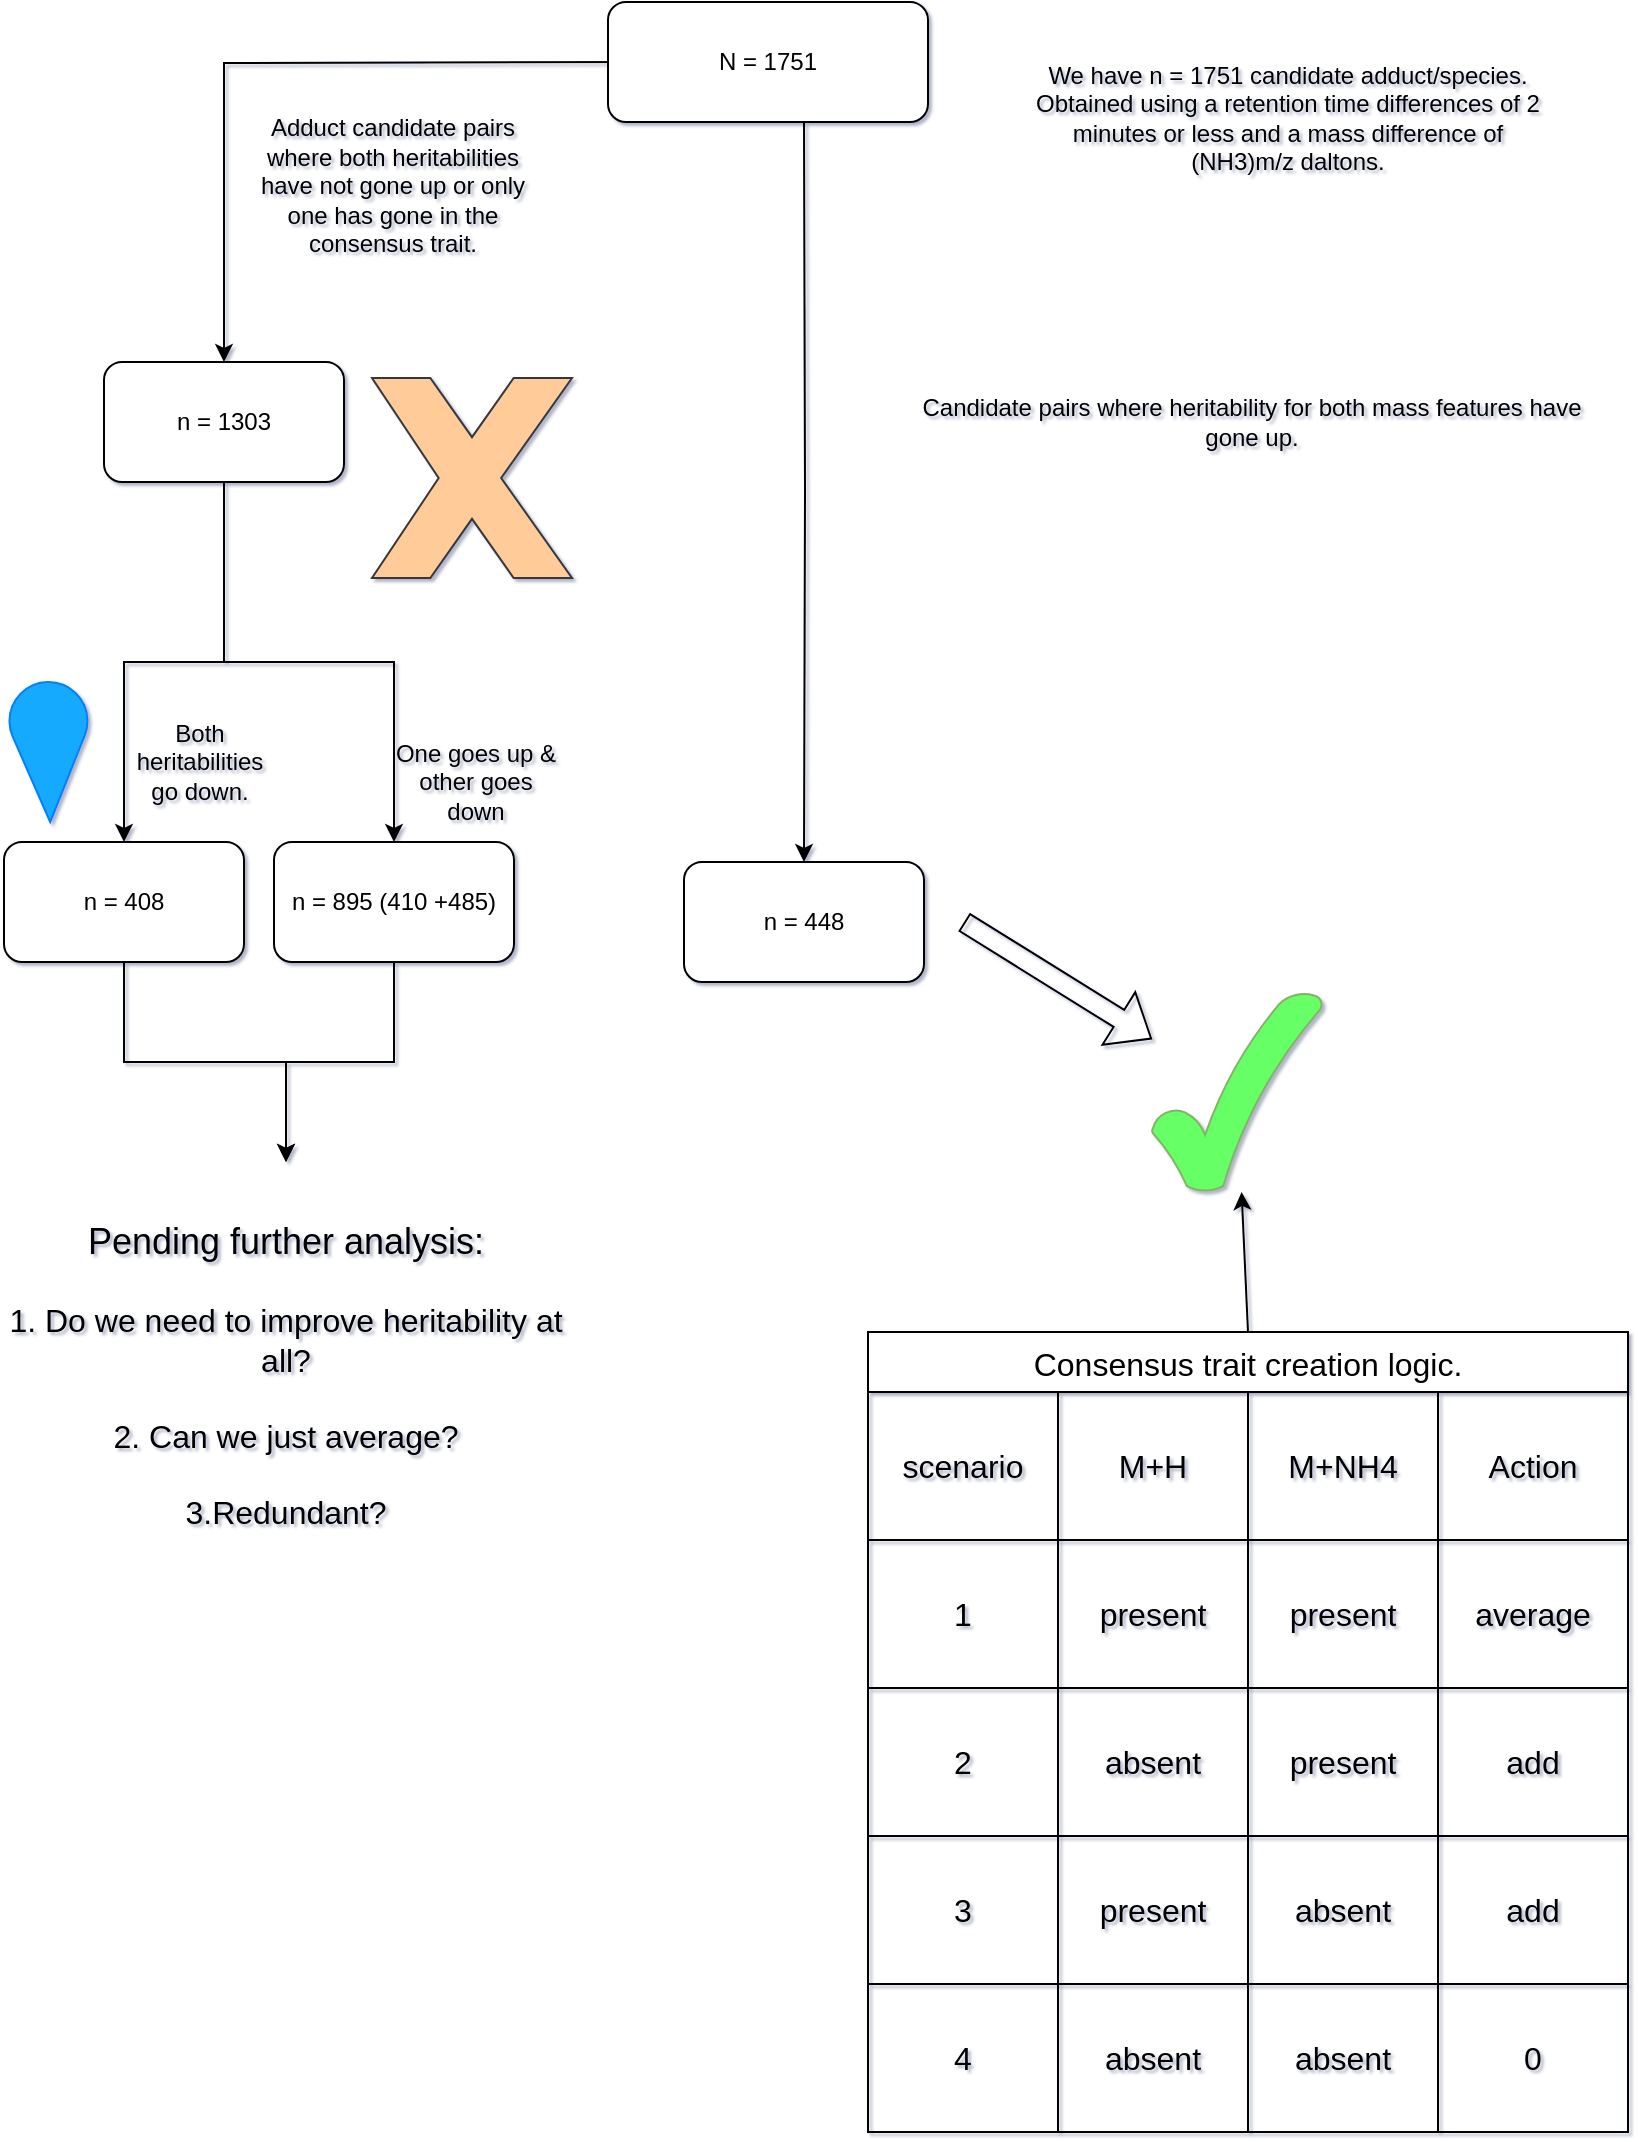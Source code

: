 <mxfile version="21.7.4" type="gitlab" pages="2">
  <diagram id="-l569uOcDTqUxJ0V48WU" name="Page-2">
    <mxGraphModel dx="1434" dy="790" grid="0" gridSize="10" guides="1" tooltips="1" connect="1" arrows="1" fold="1" page="1" pageScale="1" pageWidth="850" pageHeight="1100" background="none" math="0" shadow="1">
      <root>
        <mxCell id="0" />
        <mxCell id="1" parent="0" />
        <mxCell id="4RQt-xF-nU2OaPJLIYcj-1" value="" style="edgeStyle=orthogonalEdgeStyle;rounded=0;orthogonalLoop=1;jettySize=auto;html=1;" parent="1" target="4RQt-xF-nU2OaPJLIYcj-5" edge="1">
          <mxGeometry relative="1" as="geometry">
            <mxPoint x="428" y="80" as="sourcePoint" />
          </mxGeometry>
        </mxCell>
        <mxCell id="4RQt-xF-nU2OaPJLIYcj-2" value="" style="edgeStyle=orthogonalEdgeStyle;rounded=0;orthogonalLoop=1;jettySize=auto;html=1;" parent="1" target="4RQt-xF-nU2OaPJLIYcj-8" edge="1">
          <mxGeometry relative="1" as="geometry">
            <mxPoint x="348" y="50" as="sourcePoint" />
          </mxGeometry>
        </mxCell>
        <mxCell id="4RQt-xF-nU2OaPJLIYcj-3" value="N = 1751" style="rounded=1;whiteSpace=wrap;html=1;" parent="1" vertex="1">
          <mxGeometry x="330" y="20" width="160" height="60" as="geometry" />
        </mxCell>
        <mxCell id="4RQt-xF-nU2OaPJLIYcj-4" value="We have n = 1751 candidate adduct/species. Obtained using a retention time differences of 2 minutes or less and a mass difference of (NH3)m/z daltons." style="text;html=1;strokeColor=none;fillColor=none;align=center;verticalAlign=middle;whiteSpace=wrap;rounded=0;" parent="1" vertex="1">
          <mxGeometry x="540" y="43" width="260" height="70" as="geometry" />
        </mxCell>
        <mxCell id="4RQt-xF-nU2OaPJLIYcj-5" value="n = 448" style="whiteSpace=wrap;html=1;rounded=1;" parent="1" vertex="1">
          <mxGeometry x="368" y="450" width="120" height="60" as="geometry" />
        </mxCell>
        <mxCell id="4RQt-xF-nU2OaPJLIYcj-6" value="" style="edgeStyle=orthogonalEdgeStyle;rounded=0;orthogonalLoop=1;jettySize=auto;html=1;" parent="1" source="4RQt-xF-nU2OaPJLIYcj-8" target="4RQt-xF-nU2OaPJLIYcj-12" edge="1">
          <mxGeometry relative="1" as="geometry" />
        </mxCell>
        <mxCell id="4RQt-xF-nU2OaPJLIYcj-7" value="" style="edgeStyle=orthogonalEdgeStyle;rounded=0;orthogonalLoop=1;jettySize=auto;html=1;" parent="1" source="4RQt-xF-nU2OaPJLIYcj-8" target="4RQt-xF-nU2OaPJLIYcj-14" edge="1">
          <mxGeometry relative="1" as="geometry" />
        </mxCell>
        <mxCell id="4RQt-xF-nU2OaPJLIYcj-8" value="n = 1303" style="whiteSpace=wrap;html=1;rounded=1;" parent="1" vertex="1">
          <mxGeometry x="78" y="200" width="120" height="60" as="geometry" />
        </mxCell>
        <mxCell id="4RQt-xF-nU2OaPJLIYcj-9" value="Candidate pairs where heritability for both mass features  have gone up." style="text;html=1;strokeColor=none;fillColor=none;align=center;verticalAlign=middle;whiteSpace=wrap;rounded=0;" parent="1" vertex="1">
          <mxGeometry x="482" y="205" width="340" height="50" as="geometry" />
        </mxCell>
        <mxCell id="4RQt-xF-nU2OaPJLIYcj-10" value="&lt;div&gt;Adduct candidate pairs where both heritabilities have not gone up or only one has gone in the consensus trait.&lt;/div&gt;&lt;div&gt;&lt;br&gt;&lt;/div&gt;" style="text;html=1;strokeColor=none;fillColor=none;align=center;verticalAlign=middle;whiteSpace=wrap;rounded=0;" parent="1" vertex="1">
          <mxGeometry x="148" y="70" width="149" height="97" as="geometry" />
        </mxCell>
        <mxCell id="4RQt-xF-nU2OaPJLIYcj-11" value="" style="edgeStyle=orthogonalEdgeStyle;rounded=0;orthogonalLoop=1;jettySize=auto;html=1;" parent="1" source="4RQt-xF-nU2OaPJLIYcj-12" target="4RQt-xF-nU2OaPJLIYcj-44" edge="1">
          <mxGeometry relative="1" as="geometry" />
        </mxCell>
        <mxCell id="4RQt-xF-nU2OaPJLIYcj-12" value="n = 895 (410 +485)" style="whiteSpace=wrap;html=1;rounded=1;" parent="1" vertex="1">
          <mxGeometry x="163" y="440" width="120" height="60" as="geometry" />
        </mxCell>
        <mxCell id="4RQt-xF-nU2OaPJLIYcj-13" value="" style="edgeStyle=orthogonalEdgeStyle;rounded=0;orthogonalLoop=1;jettySize=auto;html=1;" parent="1" source="4RQt-xF-nU2OaPJLIYcj-14" target="4RQt-xF-nU2OaPJLIYcj-44" edge="1">
          <mxGeometry relative="1" as="geometry" />
        </mxCell>
        <mxCell id="4RQt-xF-nU2OaPJLIYcj-14" value="n = 408" style="whiteSpace=wrap;html=1;rounded=1;" parent="1" vertex="1">
          <mxGeometry x="28" y="440" width="120" height="60" as="geometry" />
        </mxCell>
        <mxCell id="4RQt-xF-nU2OaPJLIYcj-15" value="One goes up &amp;amp; other goes down" style="text;html=1;strokeColor=none;fillColor=none;align=center;verticalAlign=middle;whiteSpace=wrap;rounded=0;" parent="1" vertex="1">
          <mxGeometry x="219" y="380" width="90" height="60" as="geometry" />
        </mxCell>
        <mxCell id="4RQt-xF-nU2OaPJLIYcj-16" value="" style="verticalLabelPosition=bottom;verticalAlign=top;html=1;shape=mxgraph.basic.x;fillColor=#ffcc99;strokeColor=#36393d;" parent="1" vertex="1">
          <mxGeometry x="212" y="208" width="100" height="100" as="geometry" />
        </mxCell>
        <mxCell id="4RQt-xF-nU2OaPJLIYcj-44" value="&lt;div&gt;&lt;font style=&quot;font-size: 18px;&quot;&gt;Pending further analysis:&lt;/font&gt;&lt;/div&gt;&lt;div&gt;&lt;font size=&quot;3&quot;&gt;&lt;br&gt;&lt;/font&gt;&lt;/div&gt;&lt;div&gt;&lt;font size=&quot;3&quot;&gt;1. Do we need to improve heritability at all?&lt;br&gt;&lt;/font&gt;&lt;/div&gt;&lt;div&gt;&lt;font size=&quot;3&quot;&gt;&lt;br&gt;&lt;/font&gt;&lt;/div&gt;&lt;div&gt;&lt;font size=&quot;3&quot;&gt;2. Can we just average?&lt;/font&gt;&lt;/div&gt;&lt;div&gt;&lt;font size=&quot;3&quot;&gt;&lt;br&gt;&lt;/font&gt;&lt;/div&gt;&lt;div&gt;&lt;font size=&quot;3&quot;&gt;3.Redundant?&lt;br&gt;&lt;/font&gt;&lt;/div&gt;" style="text;html=1;strokeColor=none;fillColor=none;align=center;verticalAlign=middle;whiteSpace=wrap;rounded=0;" parent="1" vertex="1">
          <mxGeometry x="26" y="600" width="286" height="214" as="geometry" />
        </mxCell>
        <mxCell id="ldc5s-LQpRmT2gDXtEpO-1" value="Consensus trait creation logic." style="shape=table;startSize=30;container=1;collapsible=0;childLayout=tableLayout;strokeColor=default;fontSize=16;" vertex="1" parent="1">
          <mxGeometry x="460" y="685" width="380" height="400" as="geometry" />
        </mxCell>
        <mxCell id="ldc5s-LQpRmT2gDXtEpO-2" value="" style="shape=tableRow;horizontal=0;startSize=0;swimlaneHead=0;swimlaneBody=0;strokeColor=inherit;top=0;left=0;bottom=0;right=0;collapsible=0;dropTarget=0;fillColor=none;points=[[0,0.5],[1,0.5]];portConstraint=eastwest;fontSize=16;" vertex="1" parent="ldc5s-LQpRmT2gDXtEpO-1">
          <mxGeometry y="30" width="380" height="74" as="geometry" />
        </mxCell>
        <mxCell id="ldc5s-LQpRmT2gDXtEpO-3" value="scenario" style="shape=partialRectangle;html=1;whiteSpace=wrap;connectable=0;strokeColor=inherit;overflow=hidden;fillColor=none;top=0;left=0;bottom=0;right=0;pointerEvents=1;fontSize=16;" vertex="1" parent="ldc5s-LQpRmT2gDXtEpO-2">
          <mxGeometry width="95" height="74" as="geometry">
            <mxRectangle width="95" height="74" as="alternateBounds" />
          </mxGeometry>
        </mxCell>
        <mxCell id="ldc5s-LQpRmT2gDXtEpO-4" value="M+H" style="shape=partialRectangle;html=1;whiteSpace=wrap;connectable=0;strokeColor=inherit;overflow=hidden;fillColor=none;top=0;left=0;bottom=0;right=0;pointerEvents=1;fontSize=16;" vertex="1" parent="ldc5s-LQpRmT2gDXtEpO-2">
          <mxGeometry x="95" width="95" height="74" as="geometry">
            <mxRectangle width="95" height="74" as="alternateBounds" />
          </mxGeometry>
        </mxCell>
        <mxCell id="ldc5s-LQpRmT2gDXtEpO-5" value="M+NH4" style="shape=partialRectangle;html=1;whiteSpace=wrap;connectable=0;strokeColor=inherit;overflow=hidden;fillColor=none;top=0;left=0;bottom=0;right=0;pointerEvents=1;fontSize=16;" vertex="1" parent="ldc5s-LQpRmT2gDXtEpO-2">
          <mxGeometry x="190" width="95" height="74" as="geometry">
            <mxRectangle width="95" height="74" as="alternateBounds" />
          </mxGeometry>
        </mxCell>
        <mxCell id="ldc5s-LQpRmT2gDXtEpO-6" value="Action" style="shape=partialRectangle;html=1;whiteSpace=wrap;connectable=0;strokeColor=inherit;overflow=hidden;fillColor=none;top=0;left=0;bottom=0;right=0;pointerEvents=1;fontSize=16;" vertex="1" parent="ldc5s-LQpRmT2gDXtEpO-2">
          <mxGeometry x="285" width="95" height="74" as="geometry">
            <mxRectangle width="95" height="74" as="alternateBounds" />
          </mxGeometry>
        </mxCell>
        <mxCell id="ldc5s-LQpRmT2gDXtEpO-7" value="" style="shape=tableRow;horizontal=0;startSize=0;swimlaneHead=0;swimlaneBody=0;strokeColor=inherit;top=0;left=0;bottom=0;right=0;collapsible=0;dropTarget=0;fillColor=none;points=[[0,0.5],[1,0.5]];portConstraint=eastwest;fontSize=16;" vertex="1" parent="ldc5s-LQpRmT2gDXtEpO-1">
          <mxGeometry y="104" width="380" height="74" as="geometry" />
        </mxCell>
        <mxCell id="ldc5s-LQpRmT2gDXtEpO-8" value="1" style="shape=partialRectangle;html=1;whiteSpace=wrap;connectable=0;strokeColor=inherit;overflow=hidden;fillColor=none;top=0;left=0;bottom=0;right=0;pointerEvents=1;fontSize=16;" vertex="1" parent="ldc5s-LQpRmT2gDXtEpO-7">
          <mxGeometry width="95" height="74" as="geometry">
            <mxRectangle width="95" height="74" as="alternateBounds" />
          </mxGeometry>
        </mxCell>
        <mxCell id="ldc5s-LQpRmT2gDXtEpO-9" value="present" style="shape=partialRectangle;html=1;whiteSpace=wrap;connectable=0;strokeColor=inherit;overflow=hidden;fillColor=none;top=0;left=0;bottom=0;right=0;pointerEvents=1;fontSize=16;" vertex="1" parent="ldc5s-LQpRmT2gDXtEpO-7">
          <mxGeometry x="95" width="95" height="74" as="geometry">
            <mxRectangle width="95" height="74" as="alternateBounds" />
          </mxGeometry>
        </mxCell>
        <mxCell id="ldc5s-LQpRmT2gDXtEpO-10" value="present" style="shape=partialRectangle;html=1;whiteSpace=wrap;connectable=0;strokeColor=inherit;overflow=hidden;fillColor=none;top=0;left=0;bottom=0;right=0;pointerEvents=1;fontSize=16;" vertex="1" parent="ldc5s-LQpRmT2gDXtEpO-7">
          <mxGeometry x="190" width="95" height="74" as="geometry">
            <mxRectangle width="95" height="74" as="alternateBounds" />
          </mxGeometry>
        </mxCell>
        <mxCell id="ldc5s-LQpRmT2gDXtEpO-11" value="average" style="shape=partialRectangle;html=1;whiteSpace=wrap;connectable=0;strokeColor=inherit;overflow=hidden;fillColor=none;top=0;left=0;bottom=0;right=0;pointerEvents=1;fontSize=16;" vertex="1" parent="ldc5s-LQpRmT2gDXtEpO-7">
          <mxGeometry x="285" width="95" height="74" as="geometry">
            <mxRectangle width="95" height="74" as="alternateBounds" />
          </mxGeometry>
        </mxCell>
        <mxCell id="ldc5s-LQpRmT2gDXtEpO-12" value="" style="shape=tableRow;horizontal=0;startSize=0;swimlaneHead=0;swimlaneBody=0;strokeColor=inherit;top=0;left=0;bottom=0;right=0;collapsible=0;dropTarget=0;fillColor=none;points=[[0,0.5],[1,0.5]];portConstraint=eastwest;fontSize=16;" vertex="1" parent="ldc5s-LQpRmT2gDXtEpO-1">
          <mxGeometry y="178" width="380" height="74" as="geometry" />
        </mxCell>
        <mxCell id="ldc5s-LQpRmT2gDXtEpO-13" value="2" style="shape=partialRectangle;html=1;whiteSpace=wrap;connectable=0;strokeColor=inherit;overflow=hidden;fillColor=none;top=0;left=0;bottom=0;right=0;pointerEvents=1;fontSize=16;" vertex="1" parent="ldc5s-LQpRmT2gDXtEpO-12">
          <mxGeometry width="95" height="74" as="geometry">
            <mxRectangle width="95" height="74" as="alternateBounds" />
          </mxGeometry>
        </mxCell>
        <mxCell id="ldc5s-LQpRmT2gDXtEpO-14" value="absent" style="shape=partialRectangle;html=1;whiteSpace=wrap;connectable=0;strokeColor=inherit;overflow=hidden;fillColor=none;top=0;left=0;bottom=0;right=0;pointerEvents=1;fontSize=16;" vertex="1" parent="ldc5s-LQpRmT2gDXtEpO-12">
          <mxGeometry x="95" width="95" height="74" as="geometry">
            <mxRectangle width="95" height="74" as="alternateBounds" />
          </mxGeometry>
        </mxCell>
        <mxCell id="ldc5s-LQpRmT2gDXtEpO-15" value="present" style="shape=partialRectangle;html=1;whiteSpace=wrap;connectable=0;strokeColor=inherit;overflow=hidden;fillColor=none;top=0;left=0;bottom=0;right=0;pointerEvents=1;fontSize=16;" vertex="1" parent="ldc5s-LQpRmT2gDXtEpO-12">
          <mxGeometry x="190" width="95" height="74" as="geometry">
            <mxRectangle width="95" height="74" as="alternateBounds" />
          </mxGeometry>
        </mxCell>
        <mxCell id="ldc5s-LQpRmT2gDXtEpO-16" value="add" style="shape=partialRectangle;html=1;whiteSpace=wrap;connectable=0;strokeColor=inherit;overflow=hidden;fillColor=none;top=0;left=0;bottom=0;right=0;pointerEvents=1;fontSize=16;" vertex="1" parent="ldc5s-LQpRmT2gDXtEpO-12">
          <mxGeometry x="285" width="95" height="74" as="geometry">
            <mxRectangle width="95" height="74" as="alternateBounds" />
          </mxGeometry>
        </mxCell>
        <mxCell id="ldc5s-LQpRmT2gDXtEpO-17" style="shape=tableRow;horizontal=0;startSize=0;swimlaneHead=0;swimlaneBody=0;strokeColor=inherit;top=0;left=0;bottom=0;right=0;collapsible=0;dropTarget=0;fillColor=none;points=[[0,0.5],[1,0.5]];portConstraint=eastwest;fontSize=16;" vertex="1" parent="ldc5s-LQpRmT2gDXtEpO-1">
          <mxGeometry y="252" width="380" height="74" as="geometry" />
        </mxCell>
        <mxCell id="ldc5s-LQpRmT2gDXtEpO-18" value="3" style="shape=partialRectangle;html=1;whiteSpace=wrap;connectable=0;strokeColor=inherit;overflow=hidden;fillColor=none;top=0;left=0;bottom=0;right=0;pointerEvents=1;fontSize=16;" vertex="1" parent="ldc5s-LQpRmT2gDXtEpO-17">
          <mxGeometry width="95" height="74" as="geometry">
            <mxRectangle width="95" height="74" as="alternateBounds" />
          </mxGeometry>
        </mxCell>
        <mxCell id="ldc5s-LQpRmT2gDXtEpO-19" value="present" style="shape=partialRectangle;html=1;whiteSpace=wrap;connectable=0;strokeColor=inherit;overflow=hidden;fillColor=none;top=0;left=0;bottom=0;right=0;pointerEvents=1;fontSize=16;" vertex="1" parent="ldc5s-LQpRmT2gDXtEpO-17">
          <mxGeometry x="95" width="95" height="74" as="geometry">
            <mxRectangle width="95" height="74" as="alternateBounds" />
          </mxGeometry>
        </mxCell>
        <mxCell id="ldc5s-LQpRmT2gDXtEpO-20" value="absent" style="shape=partialRectangle;html=1;whiteSpace=wrap;connectable=0;strokeColor=inherit;overflow=hidden;fillColor=none;top=0;left=0;bottom=0;right=0;pointerEvents=1;fontSize=16;" vertex="1" parent="ldc5s-LQpRmT2gDXtEpO-17">
          <mxGeometry x="190" width="95" height="74" as="geometry">
            <mxRectangle width="95" height="74" as="alternateBounds" />
          </mxGeometry>
        </mxCell>
        <mxCell id="ldc5s-LQpRmT2gDXtEpO-21" value="add" style="shape=partialRectangle;html=1;whiteSpace=wrap;connectable=0;strokeColor=inherit;overflow=hidden;fillColor=none;top=0;left=0;bottom=0;right=0;pointerEvents=1;fontSize=16;" vertex="1" parent="ldc5s-LQpRmT2gDXtEpO-17">
          <mxGeometry x="285" width="95" height="74" as="geometry">
            <mxRectangle width="95" height="74" as="alternateBounds" />
          </mxGeometry>
        </mxCell>
        <mxCell id="ldc5s-LQpRmT2gDXtEpO-22" style="shape=tableRow;horizontal=0;startSize=0;swimlaneHead=0;swimlaneBody=0;strokeColor=inherit;top=0;left=0;bottom=0;right=0;collapsible=0;dropTarget=0;fillColor=none;points=[[0,0.5],[1,0.5]];portConstraint=eastwest;fontSize=16;" vertex="1" parent="ldc5s-LQpRmT2gDXtEpO-1">
          <mxGeometry y="326" width="380" height="74" as="geometry" />
        </mxCell>
        <mxCell id="ldc5s-LQpRmT2gDXtEpO-23" value="4" style="shape=partialRectangle;html=1;whiteSpace=wrap;connectable=0;strokeColor=inherit;overflow=hidden;fillColor=none;top=0;left=0;bottom=0;right=0;pointerEvents=1;fontSize=16;" vertex="1" parent="ldc5s-LQpRmT2gDXtEpO-22">
          <mxGeometry width="95" height="74" as="geometry">
            <mxRectangle width="95" height="74" as="alternateBounds" />
          </mxGeometry>
        </mxCell>
        <mxCell id="ldc5s-LQpRmT2gDXtEpO-24" value="absent" style="shape=partialRectangle;html=1;whiteSpace=wrap;connectable=0;strokeColor=inherit;overflow=hidden;fillColor=none;top=0;left=0;bottom=0;right=0;pointerEvents=1;fontSize=16;" vertex="1" parent="ldc5s-LQpRmT2gDXtEpO-22">
          <mxGeometry x="95" width="95" height="74" as="geometry">
            <mxRectangle width="95" height="74" as="alternateBounds" />
          </mxGeometry>
        </mxCell>
        <mxCell id="ldc5s-LQpRmT2gDXtEpO-25" value="absent" style="shape=partialRectangle;html=1;whiteSpace=wrap;connectable=0;strokeColor=inherit;overflow=hidden;fillColor=none;top=0;left=0;bottom=0;right=0;pointerEvents=1;fontSize=16;" vertex="1" parent="ldc5s-LQpRmT2gDXtEpO-22">
          <mxGeometry x="190" width="95" height="74" as="geometry">
            <mxRectangle width="95" height="74" as="alternateBounds" />
          </mxGeometry>
        </mxCell>
        <mxCell id="ldc5s-LQpRmT2gDXtEpO-26" value="0" style="shape=partialRectangle;html=1;whiteSpace=wrap;connectable=0;strokeColor=inherit;overflow=hidden;fillColor=none;top=0;left=0;bottom=0;right=0;pointerEvents=1;fontSize=16;" vertex="1" parent="ldc5s-LQpRmT2gDXtEpO-22">
          <mxGeometry x="285" width="95" height="74" as="geometry">
            <mxRectangle width="95" height="74" as="alternateBounds" />
          </mxGeometry>
        </mxCell>
        <mxCell id="ldc5s-LQpRmT2gDXtEpO-27" value="" style="verticalLabelPosition=bottom;verticalAlign=top;html=1;shape=mxgraph.basic.tick;fillColor=#66FF66;strokeColor=#82b366;" vertex="1" parent="1">
          <mxGeometry x="602" y="515" width="85" height="100" as="geometry" />
        </mxCell>
        <mxCell id="ldc5s-LQpRmT2gDXtEpO-28" value="" style="endArrow=classic;html=1;rounded=0;exitX=0.5;exitY=0;exitDx=0;exitDy=0;" edge="1" parent="1" source="ldc5s-LQpRmT2gDXtEpO-1" target="ldc5s-LQpRmT2gDXtEpO-27">
          <mxGeometry width="50" height="50" relative="1" as="geometry">
            <mxPoint x="399" y="760" as="sourcePoint" />
            <mxPoint x="449" y="710" as="targetPoint" />
          </mxGeometry>
        </mxCell>
        <mxCell id="ldc5s-LQpRmT2gDXtEpO-29" value="" style="verticalLabelPosition=bottom;verticalAlign=top;html=1;shape=mxgraph.basic.drop;rotation=-181;fillColor=#17AAFF;strokeColor=#007FFF;gradientColor=none;" vertex="1" parent="1">
          <mxGeometry x="31.0" y="360" width="39" height="70" as="geometry" />
        </mxCell>
        <mxCell id="ldc5s-LQpRmT2gDXtEpO-30" value="Both heritabilities go down." style="text;strokeColor=none;align=center;fillColor=none;html=1;verticalAlign=middle;whiteSpace=wrap;rounded=0;" vertex="1" parent="1">
          <mxGeometry x="89.5" y="367" width="71.5" height="65" as="geometry" />
        </mxCell>
        <mxCell id="ldc5s-LQpRmT2gDXtEpO-31" value="" style="shape=flexArrow;endArrow=classic;html=1;rounded=0;" edge="1" parent="1" target="ldc5s-LQpRmT2gDXtEpO-27">
          <mxGeometry width="50" height="50" relative="1" as="geometry">
            <mxPoint x="508" y="480" as="sourcePoint" />
            <mxPoint x="558" y="430" as="targetPoint" />
          </mxGeometry>
        </mxCell>
      </root>
    </mxGraphModel>
  </diagram>
  <diagram name="Page-1" id="zJhxCGBS8uIceYkO7BP5">
    <mxGraphModel dx="1434" dy="790" grid="0" gridSize="10" guides="1" tooltips="1" connect="1" arrows="1" fold="1" page="1" pageScale="1" pageWidth="850" pageHeight="1100" background="#ffffff" math="0" shadow="1">
      <root>
        <mxCell id="0" />
        <mxCell id="1" parent="0" />
        <mxCell id="v3G4TnOHDGCPyjuAvnaw-3" value="N = 1751 candidate pairs." style="rounded=1;whiteSpace=wrap;html=1;" parent="1" vertex="1">
          <mxGeometry x="192" y="921" width="160" height="60" as="geometry" />
        </mxCell>
        <mxCell id="v3G4TnOHDGCPyjuAvnaw-18" value="Consensus trait creation logic." style="shape=table;startSize=30;container=1;collapsible=0;childLayout=tableLayout;strokeColor=default;fontSize=16;" parent="1" vertex="1">
          <mxGeometry x="460" y="685" width="380" height="400" as="geometry" />
        </mxCell>
        <mxCell id="v3G4TnOHDGCPyjuAvnaw-19" value="" style="shape=tableRow;horizontal=0;startSize=0;swimlaneHead=0;swimlaneBody=0;strokeColor=inherit;top=0;left=0;bottom=0;right=0;collapsible=0;dropTarget=0;fillColor=none;points=[[0,0.5],[1,0.5]];portConstraint=eastwest;fontSize=16;" parent="v3G4TnOHDGCPyjuAvnaw-18" vertex="1">
          <mxGeometry y="30" width="380" height="74" as="geometry" />
        </mxCell>
        <mxCell id="v3G4TnOHDGCPyjuAvnaw-20" value="scenario" style="shape=partialRectangle;html=1;whiteSpace=wrap;connectable=0;strokeColor=inherit;overflow=hidden;fillColor=none;top=0;left=0;bottom=0;right=0;pointerEvents=1;fontSize=16;" parent="v3G4TnOHDGCPyjuAvnaw-19" vertex="1">
          <mxGeometry width="95" height="74" as="geometry">
            <mxRectangle width="95" height="74" as="alternateBounds" />
          </mxGeometry>
        </mxCell>
        <mxCell id="v3G4TnOHDGCPyjuAvnaw-21" value="M+H" style="shape=partialRectangle;html=1;whiteSpace=wrap;connectable=0;strokeColor=inherit;overflow=hidden;fillColor=none;top=0;left=0;bottom=0;right=0;pointerEvents=1;fontSize=16;" parent="v3G4TnOHDGCPyjuAvnaw-19" vertex="1">
          <mxGeometry x="95" width="95" height="74" as="geometry">
            <mxRectangle width="95" height="74" as="alternateBounds" />
          </mxGeometry>
        </mxCell>
        <mxCell id="v3G4TnOHDGCPyjuAvnaw-22" value="M+NH4" style="shape=partialRectangle;html=1;whiteSpace=wrap;connectable=0;strokeColor=inherit;overflow=hidden;fillColor=none;top=0;left=0;bottom=0;right=0;pointerEvents=1;fontSize=16;" parent="v3G4TnOHDGCPyjuAvnaw-19" vertex="1">
          <mxGeometry x="190" width="95" height="74" as="geometry">
            <mxRectangle width="95" height="74" as="alternateBounds" />
          </mxGeometry>
        </mxCell>
        <mxCell id="v3G4TnOHDGCPyjuAvnaw-23" value="Action" style="shape=partialRectangle;html=1;whiteSpace=wrap;connectable=0;strokeColor=inherit;overflow=hidden;fillColor=none;top=0;left=0;bottom=0;right=0;pointerEvents=1;fontSize=16;" parent="v3G4TnOHDGCPyjuAvnaw-19" vertex="1">
          <mxGeometry x="285" width="95" height="74" as="geometry">
            <mxRectangle width="95" height="74" as="alternateBounds" />
          </mxGeometry>
        </mxCell>
        <mxCell id="v3G4TnOHDGCPyjuAvnaw-24" value="" style="shape=tableRow;horizontal=0;startSize=0;swimlaneHead=0;swimlaneBody=0;strokeColor=inherit;top=0;left=0;bottom=0;right=0;collapsible=0;dropTarget=0;fillColor=none;points=[[0,0.5],[1,0.5]];portConstraint=eastwest;fontSize=16;" parent="v3G4TnOHDGCPyjuAvnaw-18" vertex="1">
          <mxGeometry y="104" width="380" height="74" as="geometry" />
        </mxCell>
        <mxCell id="v3G4TnOHDGCPyjuAvnaw-25" value="1" style="shape=partialRectangle;html=1;whiteSpace=wrap;connectable=0;strokeColor=inherit;overflow=hidden;fillColor=none;top=0;left=0;bottom=0;right=0;pointerEvents=1;fontSize=16;" parent="v3G4TnOHDGCPyjuAvnaw-24" vertex="1">
          <mxGeometry width="95" height="74" as="geometry">
            <mxRectangle width="95" height="74" as="alternateBounds" />
          </mxGeometry>
        </mxCell>
        <mxCell id="v3G4TnOHDGCPyjuAvnaw-26" value="present" style="shape=partialRectangle;html=1;whiteSpace=wrap;connectable=0;strokeColor=inherit;overflow=hidden;fillColor=none;top=0;left=0;bottom=0;right=0;pointerEvents=1;fontSize=16;" parent="v3G4TnOHDGCPyjuAvnaw-24" vertex="1">
          <mxGeometry x="95" width="95" height="74" as="geometry">
            <mxRectangle width="95" height="74" as="alternateBounds" />
          </mxGeometry>
        </mxCell>
        <mxCell id="v3G4TnOHDGCPyjuAvnaw-27" value="present" style="shape=partialRectangle;html=1;whiteSpace=wrap;connectable=0;strokeColor=inherit;overflow=hidden;fillColor=none;top=0;left=0;bottom=0;right=0;pointerEvents=1;fontSize=16;" parent="v3G4TnOHDGCPyjuAvnaw-24" vertex="1">
          <mxGeometry x="190" width="95" height="74" as="geometry">
            <mxRectangle width="95" height="74" as="alternateBounds" />
          </mxGeometry>
        </mxCell>
        <mxCell id="v3G4TnOHDGCPyjuAvnaw-28" value="average" style="shape=partialRectangle;html=1;whiteSpace=wrap;connectable=0;strokeColor=inherit;overflow=hidden;fillColor=none;top=0;left=0;bottom=0;right=0;pointerEvents=1;fontSize=16;" parent="v3G4TnOHDGCPyjuAvnaw-24" vertex="1">
          <mxGeometry x="285" width="95" height="74" as="geometry">
            <mxRectangle width="95" height="74" as="alternateBounds" />
          </mxGeometry>
        </mxCell>
        <mxCell id="v3G4TnOHDGCPyjuAvnaw-29" value="" style="shape=tableRow;horizontal=0;startSize=0;swimlaneHead=0;swimlaneBody=0;strokeColor=inherit;top=0;left=0;bottom=0;right=0;collapsible=0;dropTarget=0;fillColor=none;points=[[0,0.5],[1,0.5]];portConstraint=eastwest;fontSize=16;" parent="v3G4TnOHDGCPyjuAvnaw-18" vertex="1">
          <mxGeometry y="178" width="380" height="74" as="geometry" />
        </mxCell>
        <mxCell id="v3G4TnOHDGCPyjuAvnaw-30" value="2" style="shape=partialRectangle;html=1;whiteSpace=wrap;connectable=0;strokeColor=inherit;overflow=hidden;fillColor=none;top=0;left=0;bottom=0;right=0;pointerEvents=1;fontSize=16;" parent="v3G4TnOHDGCPyjuAvnaw-29" vertex="1">
          <mxGeometry width="95" height="74" as="geometry">
            <mxRectangle width="95" height="74" as="alternateBounds" />
          </mxGeometry>
        </mxCell>
        <mxCell id="v3G4TnOHDGCPyjuAvnaw-31" value="absent" style="shape=partialRectangle;html=1;whiteSpace=wrap;connectable=0;strokeColor=inherit;overflow=hidden;fillColor=none;top=0;left=0;bottom=0;right=0;pointerEvents=1;fontSize=16;" parent="v3G4TnOHDGCPyjuAvnaw-29" vertex="1">
          <mxGeometry x="95" width="95" height="74" as="geometry">
            <mxRectangle width="95" height="74" as="alternateBounds" />
          </mxGeometry>
        </mxCell>
        <mxCell id="v3G4TnOHDGCPyjuAvnaw-32" value="present" style="shape=partialRectangle;html=1;whiteSpace=wrap;connectable=0;strokeColor=inherit;overflow=hidden;fillColor=none;top=0;left=0;bottom=0;right=0;pointerEvents=1;fontSize=16;" parent="v3G4TnOHDGCPyjuAvnaw-29" vertex="1">
          <mxGeometry x="190" width="95" height="74" as="geometry">
            <mxRectangle width="95" height="74" as="alternateBounds" />
          </mxGeometry>
        </mxCell>
        <mxCell id="v3G4TnOHDGCPyjuAvnaw-33" value="add" style="shape=partialRectangle;html=1;whiteSpace=wrap;connectable=0;strokeColor=inherit;overflow=hidden;fillColor=none;top=0;left=0;bottom=0;right=0;pointerEvents=1;fontSize=16;" parent="v3G4TnOHDGCPyjuAvnaw-29" vertex="1">
          <mxGeometry x="285" width="95" height="74" as="geometry">
            <mxRectangle width="95" height="74" as="alternateBounds" />
          </mxGeometry>
        </mxCell>
        <mxCell id="v3G4TnOHDGCPyjuAvnaw-34" style="shape=tableRow;horizontal=0;startSize=0;swimlaneHead=0;swimlaneBody=0;strokeColor=inherit;top=0;left=0;bottom=0;right=0;collapsible=0;dropTarget=0;fillColor=none;points=[[0,0.5],[1,0.5]];portConstraint=eastwest;fontSize=16;" parent="v3G4TnOHDGCPyjuAvnaw-18" vertex="1">
          <mxGeometry y="252" width="380" height="74" as="geometry" />
        </mxCell>
        <mxCell id="v3G4TnOHDGCPyjuAvnaw-35" value="3" style="shape=partialRectangle;html=1;whiteSpace=wrap;connectable=0;strokeColor=inherit;overflow=hidden;fillColor=none;top=0;left=0;bottom=0;right=0;pointerEvents=1;fontSize=16;" parent="v3G4TnOHDGCPyjuAvnaw-34" vertex="1">
          <mxGeometry width="95" height="74" as="geometry">
            <mxRectangle width="95" height="74" as="alternateBounds" />
          </mxGeometry>
        </mxCell>
        <mxCell id="v3G4TnOHDGCPyjuAvnaw-36" value="present" style="shape=partialRectangle;html=1;whiteSpace=wrap;connectable=0;strokeColor=inherit;overflow=hidden;fillColor=none;top=0;left=0;bottom=0;right=0;pointerEvents=1;fontSize=16;" parent="v3G4TnOHDGCPyjuAvnaw-34" vertex="1">
          <mxGeometry x="95" width="95" height="74" as="geometry">
            <mxRectangle width="95" height="74" as="alternateBounds" />
          </mxGeometry>
        </mxCell>
        <mxCell id="v3G4TnOHDGCPyjuAvnaw-37" value="absent" style="shape=partialRectangle;html=1;whiteSpace=wrap;connectable=0;strokeColor=inherit;overflow=hidden;fillColor=none;top=0;left=0;bottom=0;right=0;pointerEvents=1;fontSize=16;" parent="v3G4TnOHDGCPyjuAvnaw-34" vertex="1">
          <mxGeometry x="190" width="95" height="74" as="geometry">
            <mxRectangle width="95" height="74" as="alternateBounds" />
          </mxGeometry>
        </mxCell>
        <mxCell id="v3G4TnOHDGCPyjuAvnaw-38" value="add" style="shape=partialRectangle;html=1;whiteSpace=wrap;connectable=0;strokeColor=inherit;overflow=hidden;fillColor=none;top=0;left=0;bottom=0;right=0;pointerEvents=1;fontSize=16;" parent="v3G4TnOHDGCPyjuAvnaw-34" vertex="1">
          <mxGeometry x="285" width="95" height="74" as="geometry">
            <mxRectangle width="95" height="74" as="alternateBounds" />
          </mxGeometry>
        </mxCell>
        <mxCell id="v3G4TnOHDGCPyjuAvnaw-39" style="shape=tableRow;horizontal=0;startSize=0;swimlaneHead=0;swimlaneBody=0;strokeColor=inherit;top=0;left=0;bottom=0;right=0;collapsible=0;dropTarget=0;fillColor=none;points=[[0,0.5],[1,0.5]];portConstraint=eastwest;fontSize=16;" parent="v3G4TnOHDGCPyjuAvnaw-18" vertex="1">
          <mxGeometry y="326" width="380" height="74" as="geometry" />
        </mxCell>
        <mxCell id="v3G4TnOHDGCPyjuAvnaw-40" value="4" style="shape=partialRectangle;html=1;whiteSpace=wrap;connectable=0;strokeColor=inherit;overflow=hidden;fillColor=none;top=0;left=0;bottom=0;right=0;pointerEvents=1;fontSize=16;" parent="v3G4TnOHDGCPyjuAvnaw-39" vertex="1">
          <mxGeometry width="95" height="74" as="geometry">
            <mxRectangle width="95" height="74" as="alternateBounds" />
          </mxGeometry>
        </mxCell>
        <mxCell id="v3G4TnOHDGCPyjuAvnaw-41" value="absent" style="shape=partialRectangle;html=1;whiteSpace=wrap;connectable=0;strokeColor=inherit;overflow=hidden;fillColor=none;top=0;left=0;bottom=0;right=0;pointerEvents=1;fontSize=16;" parent="v3G4TnOHDGCPyjuAvnaw-39" vertex="1">
          <mxGeometry x="95" width="95" height="74" as="geometry">
            <mxRectangle width="95" height="74" as="alternateBounds" />
          </mxGeometry>
        </mxCell>
        <mxCell id="v3G4TnOHDGCPyjuAvnaw-42" value="absent" style="shape=partialRectangle;html=1;whiteSpace=wrap;connectable=0;strokeColor=inherit;overflow=hidden;fillColor=none;top=0;left=0;bottom=0;right=0;pointerEvents=1;fontSize=16;" parent="v3G4TnOHDGCPyjuAvnaw-39" vertex="1">
          <mxGeometry x="190" width="95" height="74" as="geometry">
            <mxRectangle width="95" height="74" as="alternateBounds" />
          </mxGeometry>
        </mxCell>
        <mxCell id="v3G4TnOHDGCPyjuAvnaw-43" value="0" style="shape=partialRectangle;html=1;whiteSpace=wrap;connectable=0;strokeColor=inherit;overflow=hidden;fillColor=none;top=0;left=0;bottom=0;right=0;pointerEvents=1;fontSize=16;" parent="v3G4TnOHDGCPyjuAvnaw-39" vertex="1">
          <mxGeometry x="285" width="95" height="74" as="geometry">
            <mxRectangle width="95" height="74" as="alternateBounds" />
          </mxGeometry>
        </mxCell>
        <mxCell id="0T9vmb-LYMe6lHBzuOfy-8" value="" style="edgeStyle=orthogonalEdgeStyle;rounded=0;orthogonalLoop=1;jettySize=auto;html=1;" parent="1" source="0T9vmb-LYMe6lHBzuOfy-6" target="0T9vmb-LYMe6lHBzuOfy-7" edge="1">
          <mxGeometry relative="1" as="geometry" />
        </mxCell>
        <mxCell id="0T9vmb-LYMe6lHBzuOfy-6" value="All mass features" style="rounded=1;whiteSpace=wrap;html=1;" parent="1" vertex="1">
          <mxGeometry x="124" y="50" width="120" height="60" as="geometry" />
        </mxCell>
        <mxCell id="0T9vmb-LYMe6lHBzuOfy-10" value="" style="edgeStyle=orthogonalEdgeStyle;rounded=0;orthogonalLoop=1;jettySize=auto;html=1;" parent="1" source="0T9vmb-LYMe6lHBzuOfy-7" target="0T9vmb-LYMe6lHBzuOfy-9" edge="1">
          <mxGeometry relative="1" as="geometry" />
        </mxCell>
        <mxCell id="0T9vmb-LYMe6lHBzuOfy-12" value="" style="edgeStyle=orthogonalEdgeStyle;rounded=0;orthogonalLoop=1;jettySize=auto;html=1;" parent="1" source="0T9vmb-LYMe6lHBzuOfy-7" target="0T9vmb-LYMe6lHBzuOfy-11" edge="1">
          <mxGeometry relative="1" as="geometry" />
        </mxCell>
        <mxCell id="0T9vmb-LYMe6lHBzuOfy-7" value="Take their retention times and masses. Take any two mass-features within two minutes of each other and take their difference in masses." style="whiteSpace=wrap;html=1;rounded=1;" parent="1" vertex="1">
          <mxGeometry x="311" y="159" width="472" height="60" as="geometry" />
        </mxCell>
        <mxCell id="0T9vmb-LYMe6lHBzuOfy-15" value="" style="edgeStyle=orthogonalEdgeStyle;rounded=0;orthogonalLoop=1;jettySize=auto;html=1;" parent="1" source="0T9vmb-LYMe6lHBzuOfy-9" target="0T9vmb-LYMe6lHBzuOfy-13" edge="1">
          <mxGeometry relative="1" as="geometry" />
        </mxCell>
        <mxCell id="0T9vmb-LYMe6lHBzuOfy-9" value="&amp;nbsp;Δ(m/z) == (NH3)m/z" style="whiteSpace=wrap;html=1;rounded=1;" parent="1" vertex="1">
          <mxGeometry x="288" y="342" width="182" height="60" as="geometry" />
        </mxCell>
        <mxCell id="0T9vmb-LYMe6lHBzuOfy-17" value="" style="edgeStyle=orthogonalEdgeStyle;rounded=0;orthogonalLoop=1;jettySize=auto;html=1;" parent="1" source="0T9vmb-LYMe6lHBzuOfy-11" target="0T9vmb-LYMe6lHBzuOfy-16" edge="1">
          <mxGeometry relative="1" as="geometry" />
        </mxCell>
        <mxCell id="0T9vmb-LYMe6lHBzuOfy-11" value="If Δ(m/z) != (NH3)m/z" style="whiteSpace=wrap;html=1;rounded=1;" parent="1" vertex="1">
          <mxGeometry x="640" y="342" width="120" height="60" as="geometry" />
        </mxCell>
        <mxCell id="0T9vmb-LYMe6lHBzuOfy-19" value="" style="edgeStyle=orthogonalEdgeStyle;rounded=0;orthogonalLoop=1;jettySize=auto;html=1;" parent="1" source="0T9vmb-LYMe6lHBzuOfy-13" target="v3G4TnOHDGCPyjuAvnaw-3" edge="1">
          <mxGeometry relative="1" as="geometry" />
        </mxCell>
        <mxCell id="0T9vmb-LYMe6lHBzuOfy-13" value="" style="verticalLabelPosition=bottom;verticalAlign=top;html=1;shape=mxgraph.basic.tick;fillColor=#008a00;strokeColor=#005700;fontColor=#ffffff;" parent="1" vertex="1">
          <mxGeometry x="336.5" y="459" width="85" height="100" as="geometry" />
        </mxCell>
        <mxCell id="0T9vmb-LYMe6lHBzuOfy-16" value="" style="verticalLabelPosition=bottom;verticalAlign=top;html=1;shape=mxgraph.basic.x;fillColor=#f8cecc;strokeColor=#EA5454;" parent="1" vertex="1">
          <mxGeometry x="650" y="471" width="100" height="100" as="geometry" />
        </mxCell>
        <mxCell id="0T9vmb-LYMe6lHBzuOfy-18" value="&lt;div&gt;&lt;font style=&quot;font-size: 24px;&quot;&gt;Note:&lt;/font&gt;&lt;/div&gt;&lt;div&gt;NH3 adjacent adduct species should have their intensities correlated. Which does seem to be the case more often than not.&lt;br&gt;&lt;/div&gt;" style="text;strokeColor=none;align=center;fillColor=none;html=1;verticalAlign=middle;whiteSpace=wrap;rounded=0;" parent="1" vertex="1">
          <mxGeometry x="21" y="632" width="292" height="78" as="geometry" />
        </mxCell>
        <mxCell id="iayX__8vpTk3WTjZIj2W-1" value="" style="shape=singleArrow;whiteSpace=wrap;html=1;" parent="1" vertex="1">
          <mxGeometry x="366" y="930" width="68" height="48" as="geometry" />
        </mxCell>
        <mxCell id="hKX1TZuiHhgwDrrRMAn_-1" value="Logic to Match M+NH4 and M+H" style="text;strokeColor=none;align=center;fillColor=none;html=1;verticalAlign=middle;whiteSpace=wrap;rounded=0;" vertex="1" parent="1">
          <mxGeometry x="601" y="72" width="166" height="53" as="geometry" />
        </mxCell>
      </root>
    </mxGraphModel>
  </diagram>
</mxfile>
